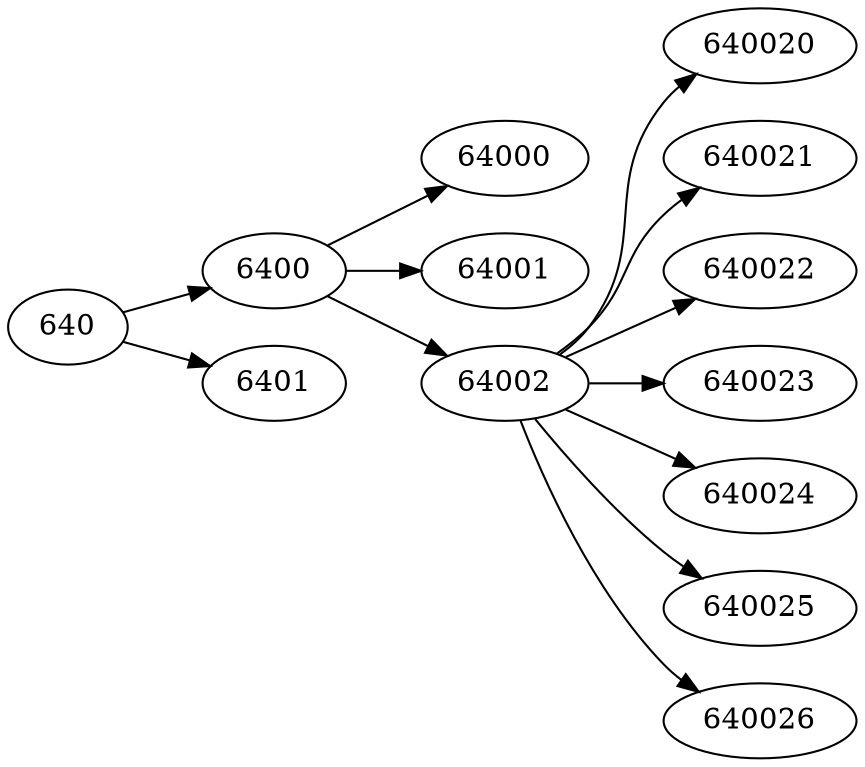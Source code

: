  digraph G{ size = "8.3,11.7"; center="true"; rankdir="LR"; 640 [style="main node",texlbl="pgfmath.code.tex"] 6400 [style="main2 node",texlbl="pgfmathcalc.code.tex"] 64000 [style="main2 node",texlbl="pgfmathutil.code.tex"] 64001 [style="internal node",texlbl="pgfmathparser.code.tex"] 64002 [style="internal node",texlbl="pgfmathfunctions.code.tex"] 640020 [style="internal node",texlbl="pgfmathfunctions.basic.code.tex"] 640021 [style="internal node",texlbl="pgfmathfunctions.trigonometric.code.tex"] 640022 [style="internal node",texlbl="pgfmathfunctions.random.code.tex"] 640022 [style="internal node",texlbl="pgfmathfunctions.comparison.code.tex "] 640023 [style="internal node",texlbl="pgfmathfunctions.base.code.tex "] 640024 [style="internal node",texlbl="pgfmathfunctions.round.code.tex "] 640025 [style="internal node",texlbl="pgfmathfunctions.misc.code.tex "] 640026 [style="internal node",texlbl="pgfmathfunctions.integerarithmetics.code.tex"] 6401 [style="internal node",texlbl="pgfmathfloat.code.tex"] 640->6400 6400->64000 6400->64001 6400->64002 64002->640020 64002->640021 64002->640022 64002->640023 64002->640024 64002->640025 64002->640026 640->6401 } 
